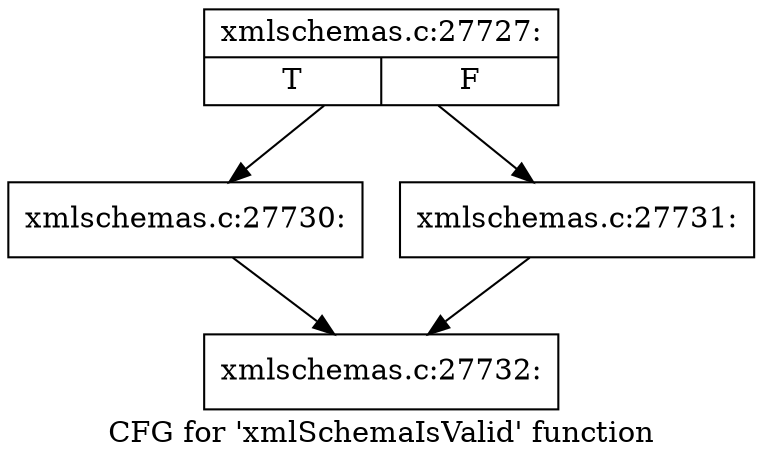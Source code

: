 digraph "CFG for 'xmlSchemaIsValid' function" {
	label="CFG for 'xmlSchemaIsValid' function";

	Node0x4e3e620 [shape=record,label="{xmlschemas.c:27727:|{<s0>T|<s1>F}}"];
	Node0x4e3e620 -> Node0x4e4fa20;
	Node0x4e3e620 -> Node0x4e4fa70;
	Node0x4e4fa20 [shape=record,label="{xmlschemas.c:27730:}"];
	Node0x4e4fa20 -> Node0x4e4fb70;
	Node0x4e4fa70 [shape=record,label="{xmlschemas.c:27731:}"];
	Node0x4e4fa70 -> Node0x4e4fb70;
	Node0x4e4fb70 [shape=record,label="{xmlschemas.c:27732:}"];
}
